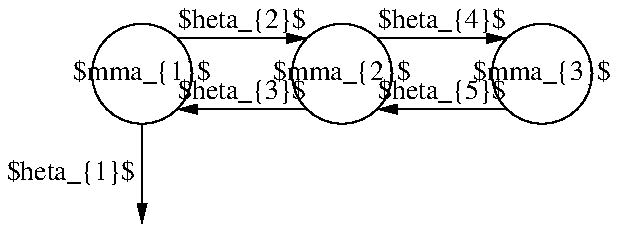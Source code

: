 .PS
G1: circle "$\gamma_{1}$";
move right;
G2: circle "$\gamma_{2}$";
move right;
G3: circle "$\gamma_{3}$";
arrow down from G1.s "$\theta_{1}$ "rjust;
arrow -> from G1.ne to G2.nw "$\theta_{2}$" above;
arrow <- from G1.se to G2.sw "$\theta_{3}$" above;
arrow -> from G2.ne to G3.nw "$\theta_{4}$" above;
arrow <- from G2.se to G3.sw "$\theta_{5}$" above;
.PE
